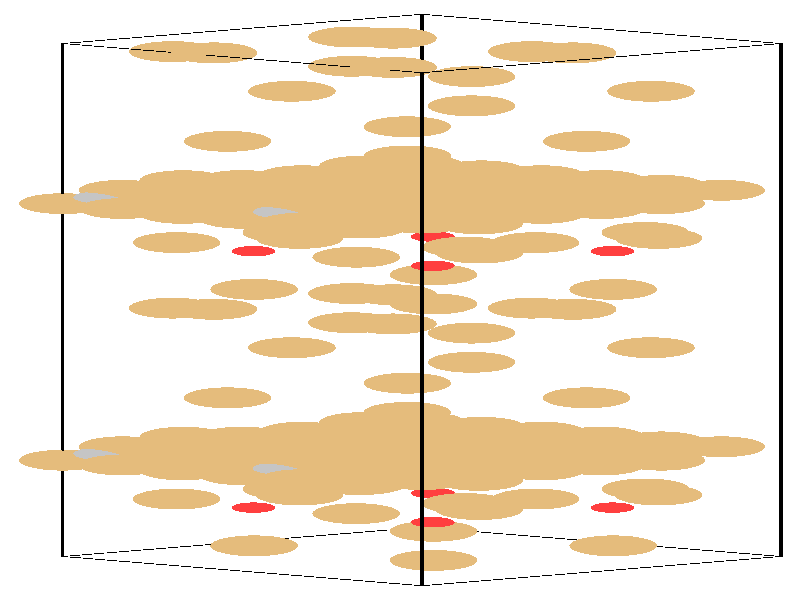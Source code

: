 #include "colors.inc"
#include "finish.inc"

global_settings {assumed_gamma 1 max_trace_level 6}
background {color White}
camera {orthographic
  right -24.13*x up 76.08*y
  direction 1.00*z
  location <0,0,50.00> look_at <0,0,0>}
light_source {<  2.00,   3.00,  40.00> color White
  area_light <0.70, 0, 0>, <0, 0.70, 0>, 3, 3
  adaptive 1 jitter}

#declare simple = finish {phong 0.7}
#declare pale = finish {ambient .5 diffuse .85 roughness .001 specular 0.200 }
#declare intermediate = finish {ambient 0.3 diffuse 0.6 specular 0.10 roughness 0.04 }
#declare vmd = finish {ambient .0 diffuse .65 phong 0.1 phong_size 40. specular 0.500 }
#declare jmol = finish {ambient .2 diffuse .6 specular 1 roughness .001 metallic}
#declare ase2 = finish {ambient 0.05 brilliance 3 diffuse 0.6 metallic specular 0.70 roughness 0.04 reflection 0.15}
#declare ase3 = finish {ambient .15 brilliance 2 diffuse .6 metallic specular 1. roughness .001 reflection .0}
#declare glass = finish {ambient .05 diffuse .3 specular 1. roughness .001}
#declare glass2 = finish {ambient .0 diffuse .3 specular 1. reflection .25 roughness .001}
#declare Rcell = 0.050;
#declare Rbond = 0.100;

#macro atom(LOC, R, COL, TRANS, FIN)
  sphere{LOC, R texture{pigment{color COL transmit TRANS} finish{FIN}}}
#end
#macro constrain(LOC, R, COL, TRANS FIN)
union{torus{R, Rcell rotate 45*z texture{pigment{color COL transmit TRANS} finish{FIN}}}
      torus{R, Rcell rotate -45*z texture{pigment{color COL transmit TRANS} finish{FIN}}}
      translate LOC}
#end

cylinder {<-10.17, -32.52, -33.83>, <  0.66, -36.23, -23.65>, Rcell pigment {Black}}
cylinder {<  0.66, -28.82, -44.00>, < 11.49, -32.52, -33.83>, Rcell pigment {Black}}
cylinder {<  0.66,  36.23, -20.33>, < 11.49,  32.52, -10.15>, Rcell pigment {Black}}
cylinder {<-10.17,  32.52, -10.15>, <  0.66,  28.82,   0.03>, Rcell pigment {Black}}
cylinder {<-10.17, -32.52, -33.83>, <  0.66, -28.82, -44.00>, Rcell pigment {Black}}
cylinder {<  0.66, -36.23, -23.65>, < 11.49, -32.52, -33.83>, Rcell pigment {Black}}
cylinder {<  0.66,  28.82,   0.03>, < 11.49,  32.52, -10.15>, Rcell pigment {Black}}
cylinder {<-10.17,  32.52, -10.15>, <  0.66,  36.23, -20.33>, Rcell pigment {Black}}
cylinder {<-10.17, -32.52, -33.83>, <-10.17,  32.52, -10.15>, Rcell pigment {Black}}
cylinder {<  0.66, -36.23, -23.65>, <  0.66,  28.82,   0.03>, Rcell pigment {Black}}
cylinder {< 11.49, -32.52, -33.83>, < 11.49,  32.52, -10.15>, Rcell pigment {Black}}
cylinder {<  0.66, -28.82, -44.00>, <  0.66,  36.23, -20.33>, Rcell pigment {Black}}
atom(<-10.17, -20.31, -29.38>, 1.32, rgb <0.78, 0.50, 0.20>, 0.0, ase3) // #0 
atom(< -8.37, -20.92, -27.68>, 1.32, rgb <0.78, 0.50, 0.20>, 0.0, ase3) // #1 
atom(< -6.56, -21.54, -25.99>, 1.32, rgb <0.78, 0.50, 0.20>, 0.0, ase3) // #2 
atom(< -8.37, -19.69, -31.08>, 1.32, rgb <0.78, 0.50, 0.20>, 0.0, ase3) // #3 
atom(< -6.56, -20.31, -29.38>, 1.32, rgb <0.78, 0.50, 0.20>, 0.0, ase3) // #4 
atom(< -4.76, -20.92, -27.68>, 1.32, rgb <0.78, 0.50, 0.20>, 0.0, ase3) // #5 
atom(< -6.56, -19.07, -32.77>, 1.32, rgb <0.78, 0.50, 0.20>, 0.0, ase3) // #6 
atom(< -4.76, -19.69, -31.08>, 1.32, rgb <0.78, 0.50, 0.20>, 0.0, ase3) // #7 
atom(< -2.95, -20.31, -29.38>, 1.32, rgb <0.78, 0.50, 0.20>, 0.0, ase3) // #8 
atom(< -8.37, -18.61, -28.76>, 1.32, rgb <0.78, 0.50, 0.20>, 0.0, ase3) // #9 
atom(< -6.56, -19.23, -27.07>, 1.32, rgb <0.78, 0.50, 0.20>, 0.0, ase3) // #10 
atom(< -4.76, -19.85, -25.37>, 1.32, rgb <0.78, 0.50, 0.20>, 0.0, ase3) // #11 
atom(< -6.56, -17.99, -30.46>, 1.32, rgb <0.78, 0.50, 0.20>, 0.0, ase3) // #12 
atom(< -4.76, -18.61, -28.76>, 1.32, rgb <0.78, 0.50, 0.20>, 0.0, ase3) // #13 
atom(< -2.95, -19.23, -27.07>, 1.32, rgb <0.78, 0.50, 0.20>, 0.0, ase3) // #14 
atom(< -4.76, -17.38, -32.15>, 1.32, rgb <0.78, 0.50, 0.20>, 0.0, ase3) // #15 
atom(< -2.95, -17.99, -30.46>, 1.32, rgb <0.78, 0.50, 0.20>, 0.0, ase3) // #16 
atom(< -1.14, -18.61, -28.76>, 1.32, rgb <0.78, 0.50, 0.20>, 0.0, ase3) // #17 
atom(<  4.29, -17.40, -28.27>, 1.32, rgb <0.78, 0.50, 0.20>, 0.0, ase3) // #18 
atom(<  1.01,  -0.50, -16.94>, 1.32, rgb <0.78, 0.50, 0.20>, 0.0, ase3) // #19 
atom(<  5.63, -12.40, -26.49>, 1.32, rgb <0.78, 0.50, 0.20>, 0.0, ase3) // #20 
atom(< -3.26,  -6.05, -25.49>, 1.32, rgb <0.78, 0.50, 0.20>, 0.0, ase3) // #21 
atom(<  7.80,   7.81, -21.57>, 1.32, rgb <0.78, 0.50, 0.20>, 0.0, ase3) // #22 
atom(< -3.43,   8.56, -15.22>, 1.32, rgb <0.78, 0.50, 0.20>, 0.0, ase3) // #23 
atom(< -0.21,   0.67, -24.23>, 1.32, rgb <0.78, 0.50, 0.20>, 0.0, ase3) // #24 
atom(< -1.32,   5.43, -16.64>, 1.32, rgb <0.78, 0.50, 0.20>, 0.0, ase3) // #25 
atom(< -1.45,  -2.88, -18.40>, 1.32, rgb <0.78, 0.50, 0.20>, 0.0, ase3) // #26 
atom(<  6.41,   6.19, -19.25>, 0.66, rgb <1.00, 0.05, 0.05>, 0.0, ase3) // #27 
atom(< -3.68, -17.65, -33.41>, 0.76, rgb <0.56, 0.56, 0.56>, 0.0, ase3) // #28 
atom(<-10.17,  12.22, -17.54>, 1.32, rgb <0.78, 0.50, 0.20>, 0.0, ase3) // #29 
atom(< -8.37,  11.60, -15.85>, 1.32, rgb <0.78, 0.50, 0.20>, 0.0, ase3) // #30 
atom(< -6.56,  10.98, -14.15>, 1.32, rgb <0.78, 0.50, 0.20>, 0.0, ase3) // #31 
atom(< -8.37,  12.83, -19.24>, 1.32, rgb <0.78, 0.50, 0.20>, 0.0, ase3) // #32 
atom(< -6.56,  12.22, -17.54>, 1.32, rgb <0.78, 0.50, 0.20>, 0.0, ase3) // #33 
atom(< -4.76,  11.60, -15.85>, 1.32, rgb <0.78, 0.50, 0.20>, 0.0, ase3) // #34 
atom(< -6.56,  13.45, -20.93>, 1.32, rgb <0.78, 0.50, 0.20>, 0.0, ase3) // #35 
atom(< -4.76,  12.83, -19.24>, 1.32, rgb <0.78, 0.50, 0.20>, 0.0, ase3) // #36 
atom(< -2.95,  12.22, -17.54>, 1.32, rgb <0.78, 0.50, 0.20>, 0.0, ase3) // #37 
atom(< -8.37,  13.91, -16.92>, 1.32, rgb <0.78, 0.50, 0.20>, 0.0, ase3) // #38 
atom(< -6.56,  13.29, -15.23>, 1.32, rgb <0.78, 0.50, 0.20>, 0.0, ase3) // #39 
atom(< -4.76,  12.68, -13.53>, 1.32, rgb <0.78, 0.50, 0.20>, 0.0, ase3) // #40 
atom(< -6.56,  14.53, -18.62>, 1.32, rgb <0.78, 0.50, 0.20>, 0.0, ase3) // #41 
atom(< -4.76,  13.91, -16.92>, 1.32, rgb <0.78, 0.50, 0.20>, 0.0, ase3) // #42 
atom(< -2.95,  13.29, -15.23>, 1.32, rgb <0.78, 0.50, 0.20>, 0.0, ase3) // #43 
atom(< -4.76,  15.15, -20.32>, 1.32, rgb <0.78, 0.50, 0.20>, 0.0, ase3) // #44 
atom(< -2.95,  14.53, -18.62>, 1.32, rgb <0.78, 0.50, 0.20>, 0.0, ase3) // #45 
atom(< -1.14,  13.91, -16.92>, 1.32, rgb <0.78, 0.50, 0.20>, 0.0, ase3) // #46 
atom(<  4.29,  15.13, -16.44>, 1.32, rgb <0.78, 0.50, 0.20>, 0.0, ase3) // #47 
atom(<  1.01, -33.02, -28.78>, 1.32, rgb <0.78, 0.50, 0.20>, 0.0, ase3) // #48 
atom(<  5.63,  20.12, -14.66>, 1.32, rgb <0.78, 0.50, 0.20>, 0.0, ase3) // #49 
atom(< -3.26,  26.47, -13.66>, 1.32, rgb <0.78, 0.50, 0.20>, 0.0, ase3) // #50 
atom(<  7.80, -24.72, -33.41>, 1.32, rgb <0.78, 0.50, 0.20>, 0.0, ase3) // #51 
atom(< -3.43, -23.96, -27.06>, 1.32, rgb <0.78, 0.50, 0.20>, 0.0, ase3) // #52 
atom(< -0.21,  33.20, -12.39>, 1.32, rgb <0.78, 0.50, 0.20>, 0.0, ase3) // #53 
atom(< -1.32, -27.09, -28.48>, 1.32, rgb <0.78, 0.50, 0.20>, 0.0, ase3) // #54 
atom(< -1.45,  29.64,  -6.56>, 1.32, rgb <0.78, 0.50, 0.20>, 0.0, ase3) // #55 
atom(<  6.41, -26.33, -31.09>, 0.66, rgb <1.00, 0.05, 0.05>, 0.0, ase3) // #56 
atom(< -3.68,  14.87, -21.57>, 0.76, rgb <0.56, 0.56, 0.56>, 0.0, ase3) // #57 
atom(< -4.76, -18.45, -34.47>, 1.32, rgb <0.78, 0.50, 0.20>, 0.0, ase3) // #58 
atom(< -2.95, -19.07, -32.77>, 1.32, rgb <0.78, 0.50, 0.20>, 0.0, ase3) // #59 
atom(< -1.15, -19.69, -31.08>, 1.32, rgb <0.78, 0.50, 0.20>, 0.0, ase3) // #60 
atom(< -2.95, -17.84, -36.16>, 1.32, rgb <0.78, 0.50, 0.20>, 0.0, ase3) // #61 
atom(< -1.15, -18.45, -34.47>, 1.32, rgb <0.78, 0.50, 0.20>, 0.0, ase3) // #62 
atom(<  0.66, -19.07, -32.77>, 1.32, rgb <0.78, 0.50, 0.20>, 0.0, ase3) // #63 
atom(< -1.15, -17.22, -37.86>, 1.32, rgb <0.78, 0.50, 0.20>, 0.0, ase3) // #64 
atom(<  0.66, -17.84, -36.16>, 1.32, rgb <0.78, 0.50, 0.20>, 0.0, ase3) // #65 
atom(<  2.46, -18.45, -34.47>, 1.32, rgb <0.78, 0.50, 0.20>, 0.0, ase3) // #66 
atom(< -2.95, -16.76, -33.85>, 1.32, rgb <0.78, 0.50, 0.20>, 0.0, ase3) // #67 
atom(< -1.15, -17.38, -32.15>, 1.32, rgb <0.78, 0.50, 0.20>, 0.0, ase3) // #68 
atom(<  0.66, -17.99, -30.46>, 1.32, rgb <0.78, 0.50, 0.20>, 0.0, ase3) // #69 
atom(< -1.15, -16.14, -35.55>, 1.32, rgb <0.78, 0.50, 0.20>, 0.0, ase3) // #70 
atom(<  0.66, -16.76, -33.85>, 1.32, rgb <0.78, 0.50, 0.20>, 0.0, ase3) // #71 
atom(<  2.46, -17.38, -32.15>, 1.32, rgb <0.78, 0.50, 0.20>, 0.0, ase3) // #72 
atom(<  0.66, -15.52, -37.24>, 1.32, rgb <0.78, 0.50, 0.20>, 0.0, ase3) // #73 
atom(<  2.46, -16.14, -35.55>, 1.32, rgb <0.78, 0.50, 0.20>, 0.0, ase3) // #74 
atom(<  4.27, -16.76, -33.85>, 1.32, rgb <0.78, 0.50, 0.20>, 0.0, ase3) // #75 
atom(< -1.12, -19.25, -23.19>, 1.32, rgb <0.78, 0.50, 0.20>, 0.0, ase3) // #76 
atom(<  6.43,   1.35, -22.03>, 1.32, rgb <0.78, 0.50, 0.20>, 0.0, ase3) // #77 
atom(<  0.22, -14.25, -21.40>, 1.32, rgb <0.78, 0.50, 0.20>, 0.0, ase3) // #78 
atom(<  2.16,  -4.20, -30.58>, 1.32, rgb <0.78, 0.50, 0.20>, 0.0, ase3) // #79 
atom(<  2.39,   5.95, -16.48>, 1.32, rgb <0.78, 0.50, 0.20>, 0.0, ase3) // #80 
atom(<  1.98,  10.42, -20.31>, 1.32, rgb <0.78, 0.50, 0.20>, 0.0, ase3) // #81 
atom(< -5.62,  -1.18, -19.14>, 1.32, rgb <0.78, 0.50, 0.20>, 0.0, ase3) // #82 
atom(<  4.09,   7.28, -21.73>, 1.32, rgb <0.78, 0.50, 0.20>, 0.0, ase3) // #83 
atom(<  3.97,  -1.03, -23.49>, 1.32, rgb <0.78, 0.50, 0.20>, 0.0, ase3) // #84 
atom(<  0.99,   4.34, -14.16>, 0.66, rgb <1.00, 0.05, 0.05>, 0.0, ase3) // #85 
atom(< -9.09, -19.50, -28.32>, 0.76, rgb <0.56, 0.56, 0.56>, 0.0, ase3) // #86 
atom(< -4.76,  14.07, -22.63>, 1.32, rgb <0.78, 0.50, 0.20>, 0.0, ase3) // #87 
atom(< -2.95,  13.45, -20.93>, 1.32, rgb <0.78, 0.50, 0.20>, 0.0, ase3) // #88 
atom(< -1.15,  12.83, -19.24>, 1.32, rgb <0.78, 0.50, 0.20>, 0.0, ase3) // #89 
atom(< -2.95,  14.69, -24.33>, 1.32, rgb <0.78, 0.50, 0.20>, 0.0, ase3) // #90 
atom(< -1.15,  14.07, -22.63>, 1.32, rgb <0.78, 0.50, 0.20>, 0.0, ase3) // #91 
atom(<  0.66,  13.45, -20.93>, 1.32, rgb <0.78, 0.50, 0.20>, 0.0, ase3) // #92 
atom(< -1.15,  15.30, -26.02>, 1.32, rgb <0.78, 0.50, 0.20>, 0.0, ase3) // #93 
atom(<  0.66,  14.69, -24.33>, 1.32, rgb <0.78, 0.50, 0.20>, 0.0, ase3) // #94 
atom(<  2.46,  14.07, -22.63>, 1.32, rgb <0.78, 0.50, 0.20>, 0.0, ase3) // #95 
atom(< -2.95,  15.76, -22.01>, 1.32, rgb <0.78, 0.50, 0.20>, 0.0, ase3) // #96 
atom(< -1.15,  15.15, -20.32>, 1.32, rgb <0.78, 0.50, 0.20>, 0.0, ase3) // #97 
atom(<  0.66,  14.53, -18.62>, 1.32, rgb <0.78, 0.50, 0.20>, 0.0, ase3) // #98 
atom(< -1.15,  16.38, -23.71>, 1.32, rgb <0.78, 0.50, 0.20>, 0.0, ase3) // #99 
atom(<  0.66,  15.76, -22.01>, 1.32, rgb <0.78, 0.50, 0.20>, 0.0, ase3) // #100 
atom(<  2.46,  15.15, -20.32>, 1.32, rgb <0.78, 0.50, 0.20>, 0.0, ase3) // #101 
atom(<  0.66,  17.00, -25.41>, 1.32, rgb <0.78, 0.50, 0.20>, 0.0, ase3) // #102 
atom(<  2.46,  16.38, -23.71>, 1.32, rgb <0.78, 0.50, 0.20>, 0.0, ase3) // #103 
atom(<  4.27,  15.76, -22.01>, 1.32, rgb <0.78, 0.50, 0.20>, 0.0, ase3) // #104 
atom(< -1.12,  13.27, -11.35>, 1.32, rgb <0.78, 0.50, 0.20>, 0.0, ase3) // #105 
atom(<  6.43, -31.17, -33.87>, 1.32, rgb <0.78, 0.50, 0.20>, 0.0, ase3) // #106 
atom(<  0.22,  18.27,  -9.57>, 1.32, rgb <0.78, 0.50, 0.20>, 0.0, ase3) // #107 
atom(<  2.16,  28.33, -18.74>, 1.32, rgb <0.78, 0.50, 0.20>, 0.0, ase3) // #108 
atom(<  2.39, -26.57, -28.32>, 1.32, rgb <0.78, 0.50, 0.20>, 0.0, ase3) // #109 
atom(<  1.98, -22.11, -32.15>, 1.32, rgb <0.78, 0.50, 0.20>, 0.0, ase3) // #110 
atom(< -5.62,  31.34,  -7.30>, 1.32, rgb <0.78, 0.50, 0.20>, 0.0, ase3) // #111 
atom(<  4.09, -25.24, -33.56>, 1.32, rgb <0.78, 0.50, 0.20>, 0.0, ase3) // #112 
atom(<  3.97,  31.50, -11.65>, 1.32, rgb <0.78, 0.50, 0.20>, 0.0, ase3) // #113 
atom(<  0.99, -28.18, -26.00>, 0.66, rgb <1.00, 0.05, 0.05>, 0.0, ase3) // #114 
atom(< -9.09,  13.02, -16.48>, 0.76, rgb <0.56, 0.56, 0.56>, 0.0, ase3) // #115 
atom(< -4.76, -22.16, -24.29>, 1.32, rgb <0.78, 0.50, 0.20>, 0.0, ase3) // #116 
atom(< -2.95, -22.78, -22.59>, 1.32, rgb <0.78, 0.50, 0.20>, 0.0, ase3) // #117 
atom(< -1.14, -23.39, -20.90>, 1.32, rgb <0.78, 0.50, 0.20>, 0.0, ase3) // #118 
atom(< -2.95, -21.54, -25.99>, 1.32, rgb <0.78, 0.50, 0.20>, 0.0, ase3) // #119 
atom(< -1.15, -22.16, -24.29>, 1.32, rgb <0.78, 0.50, 0.20>, 0.0, ase3) // #120 
atom(<  0.66, -22.78, -22.59>, 1.32, rgb <0.78, 0.50, 0.20>, 0.0, ase3) // #121 
atom(< -1.15, -20.92, -27.68>, 1.32, rgb <0.78, 0.50, 0.20>, 0.0, ase3) // #122 
atom(<  0.66, -21.54, -25.99>, 1.32, rgb <0.78, 0.50, 0.20>, 0.0, ase3) // #123 
atom(<  2.46, -22.16, -24.29>, 1.32, rgb <0.78, 0.50, 0.20>, 0.0, ase3) // #124 
atom(< -2.95, -20.46, -23.67>, 1.32, rgb <0.78, 0.50, 0.20>, 0.0, ase3) // #125 
atom(< -1.15, -21.08, -21.98>, 1.32, rgb <0.78, 0.50, 0.20>, 0.0, ase3) // #126 
atom(<  0.66, -21.70, -20.28>, 1.32, rgb <0.78, 0.50, 0.20>, 0.0, ase3) // #127 
atom(< -1.15, -19.85, -25.37>, 1.32, rgb <0.78, 0.50, 0.20>, 0.0, ase3) // #128 
atom(<  0.66, -20.46, -23.67>, 1.32, rgb <0.78, 0.50, 0.20>, 0.0, ase3) // #129 
atom(<  2.46, -21.08, -21.98>, 1.32, rgb <0.78, 0.50, 0.20>, 0.0, ase3) // #130 
atom(<  0.66, -19.23, -27.07>, 1.32, rgb <0.78, 0.50, 0.20>, 0.0, ase3) // #131 
atom(<  2.46, -19.85, -25.37>, 1.32, rgb <0.78, 0.50, 0.20>, 0.0, ase3) // #132 
atom(<  4.27, -20.46, -23.67>, 1.32, rgb <0.78, 0.50, 0.20>, 0.0, ase3) // #133 
atom(< -1.12, -15.54, -33.36>, 1.32, rgb <0.78, 0.50, 0.20>, 0.0, ase3) // #134 
atom(< -4.40,   1.35, -22.03>, 1.32, rgb <0.78, 0.50, 0.20>, 0.0, ase3) // #135 
atom(<  0.22, -10.55, -31.58>, 1.32, rgb <0.78, 0.50, 0.20>, 0.0, ase3) // #136 
atom(<  2.16,  -7.90, -20.41>, 1.32, rgb <0.78, 0.50, 0.20>, 0.0, ase3) // #137 
atom(<  2.39,   9.66, -26.66>, 1.32, rgb <0.78, 0.50, 0.20>, 0.0, ase3) // #138 
atom(<  1.98,   6.71, -10.13>, 1.32, rgb <0.78, 0.50, 0.20>, 0.0, ase3) // #139 
atom(<  5.21,  -1.18, -19.14>, 1.32, rgb <0.78, 0.50, 0.20>, 0.0, ase3) // #140 
atom(< -6.74,   7.28, -21.73>, 1.32, rgb <0.78, 0.50, 0.20>, 0.0, ase3) // #141 
atom(< -6.86,  -1.03, -23.49>, 1.32, rgb <0.78, 0.50, 0.20>, 0.0, ase3) // #142 
atom(<  0.99,   8.04, -24.34>, 0.66, rgb <1.00, 0.05, 0.05>, 0.0, ase3) // #143 
atom(<  1.74, -19.50, -28.32>, 0.76, rgb <0.56, 0.56, 0.56>, 0.0, ase3) // #144 
atom(< -4.76,  10.36, -12.45>, 1.32, rgb <0.78, 0.50, 0.20>, 0.0, ase3) // #145 
atom(< -2.95,   9.75, -10.76>, 1.32, rgb <0.78, 0.50, 0.20>, 0.0, ase3) // #146 
atom(< -1.14,   9.13,  -9.06>, 1.32, rgb <0.78, 0.50, 0.20>, 0.0, ase3) // #147 
atom(< -2.95,  10.98, -14.15>, 1.32, rgb <0.78, 0.50, 0.20>, 0.0, ase3) // #148 
atom(< -1.15,  10.36, -12.45>, 1.32, rgb <0.78, 0.50, 0.20>, 0.0, ase3) // #149 
atom(<  0.66,   9.75, -10.76>, 1.32, rgb <0.78, 0.50, 0.20>, 0.0, ase3) // #150 
atom(< -1.15,  11.60, -15.85>, 1.32, rgb <0.78, 0.50, 0.20>, 0.0, ase3) // #151 
atom(<  0.66,  10.98, -14.15>, 1.32, rgb <0.78, 0.50, 0.20>, 0.0, ase3) // #152 
atom(<  2.46,  10.36, -12.45>, 1.32, rgb <0.78, 0.50, 0.20>, 0.0, ase3) // #153 
atom(< -2.95,  12.06, -11.84>, 1.32, rgb <0.78, 0.50, 0.20>, 0.0, ase3) // #154 
atom(< -1.15,  11.44, -10.14>, 1.32, rgb <0.78, 0.50, 0.20>, 0.0, ase3) // #155 
atom(<  0.66,  10.83,  -8.44>, 1.32, rgb <0.78, 0.50, 0.20>, 0.0, ase3) // #156 
atom(< -1.15,  12.68, -13.53>, 1.32, rgb <0.78, 0.50, 0.20>, 0.0, ase3) // #157 
atom(<  0.66,  12.06, -11.84>, 1.32, rgb <0.78, 0.50, 0.20>, 0.0, ase3) // #158 
atom(<  2.46,  11.44, -10.14>, 1.32, rgb <0.78, 0.50, 0.20>, 0.0, ase3) // #159 
atom(<  0.66,  13.29, -15.23>, 1.32, rgb <0.78, 0.50, 0.20>, 0.0, ase3) // #160 
atom(<  2.46,  12.68, -13.53>, 1.32, rgb <0.78, 0.50, 0.20>, 0.0, ase3) // #161 
atom(<  4.27,  12.06, -11.84>, 1.32, rgb <0.78, 0.50, 0.20>, 0.0, ase3) // #162 
atom(< -1.12,  16.98, -21.53>, 1.32, rgb <0.78, 0.50, 0.20>, 0.0, ase3) // #163 
atom(< -4.40, -31.17, -33.87>, 1.32, rgb <0.78, 0.50, 0.20>, 0.0, ase3) // #164 
atom(<  0.22,  21.97, -19.74>, 1.32, rgb <0.78, 0.50, 0.20>, 0.0, ase3) // #165 
atom(<  2.16,  24.62,  -8.57>, 1.32, rgb <0.78, 0.50, 0.20>, 0.0, ase3) // #166 
atom(<  2.39, -22.87, -38.50>, 1.32, rgb <0.78, 0.50, 0.20>, 0.0, ase3) // #167 
atom(<  1.98, -25.81, -21.97>, 1.32, rgb <0.78, 0.50, 0.20>, 0.0, ase3) // #168 
atom(<  5.21,  31.34,  -7.30>, 1.32, rgb <0.78, 0.50, 0.20>, 0.0, ase3) // #169 
atom(< -6.74, -25.24, -33.56>, 1.32, rgb <0.78, 0.50, 0.20>, 0.0, ase3) // #170 
atom(< -6.86,  31.50, -11.65>, 1.32, rgb <0.78, 0.50, 0.20>, 0.0, ase3) // #171 
atom(<  0.99, -24.48, -36.18>, 0.66, rgb <1.00, 0.05, 0.05>, 0.0, ase3) // #172 
atom(<  1.74,  13.02, -16.48>, 0.76, rgb <0.56, 0.56, 0.56>, 0.0, ase3) // #173 
atom(<  0.66, -20.31, -29.38>, 1.32, rgb <0.78, 0.50, 0.20>, 0.0, ase3) // #174 
atom(<  2.46, -20.92, -27.68>, 1.32, rgb <0.78, 0.50, 0.20>, 0.0, ase3) // #175 
atom(<  4.27, -21.54, -25.99>, 1.32, rgb <0.78, 0.50, 0.20>, 0.0, ase3) // #176 
atom(<  2.46, -19.69, -31.08>, 1.32, rgb <0.78, 0.50, 0.20>, 0.0, ase3) // #177 
atom(<  4.27, -20.31, -29.38>, 1.32, rgb <0.78, 0.50, 0.20>, 0.0, ase3) // #178 
atom(<  6.07, -20.92, -27.68>, 1.32, rgb <0.78, 0.50, 0.20>, 0.0, ase3) // #179 
atom(<  4.27, -19.07, -32.77>, 1.32, rgb <0.78, 0.50, 0.20>, 0.0, ase3) // #180 
atom(<  6.07, -19.69, -31.08>, 1.32, rgb <0.78, 0.50, 0.20>, 0.0, ase3) // #181 
atom(<  7.88, -20.31, -29.38>, 1.32, rgb <0.78, 0.50, 0.20>, 0.0, ase3) // #182 
atom(<  2.46, -18.61, -28.76>, 1.32, rgb <0.78, 0.50, 0.20>, 0.0, ase3) // #183 
atom(<  4.27, -19.23, -27.07>, 1.32, rgb <0.78, 0.50, 0.20>, 0.0, ase3) // #184 
atom(<  6.07, -19.85, -25.37>, 1.32, rgb <0.78, 0.50, 0.20>, 0.0, ase3) // #185 
atom(<  4.27, -17.99, -30.46>, 1.32, rgb <0.78, 0.50, 0.20>, 0.0, ase3) // #186 
atom(<  6.07, -18.61, -28.76>, 1.32, rgb <0.78, 0.50, 0.20>, 0.0, ase3) // #187 
atom(<  7.88, -19.23, -27.07>, 1.32, rgb <0.78, 0.50, 0.20>, 0.0, ase3) // #188 
atom(<  6.07, -17.38, -32.15>, 1.32, rgb <0.78, 0.50, 0.20>, 0.0, ase3) // #189 
atom(<  7.88, -17.99, -30.46>, 1.32, rgb <0.78, 0.50, 0.20>, 0.0, ase3) // #190 
atom(<  9.69, -18.61, -28.76>, 1.32, rgb <0.78, 0.50, 0.20>, 0.0, ase3) // #191 
atom(< -6.54, -17.40, -28.27>, 1.32, rgb <0.78, 0.50, 0.20>, 0.0, ase3) // #192 
atom(<  1.01,   3.21, -27.12>, 1.32, rgb <0.78, 0.50, 0.20>, 0.0, ase3) // #193 
atom(< -5.20, -12.40, -26.49>, 1.32, rgb <0.78, 0.50, 0.20>, 0.0, ase3) // #194 
atom(<  7.57,  -6.05, -25.49>, 1.32, rgb <0.78, 0.50, 0.20>, 0.0, ase3) // #195 
atom(< -3.03,   7.81, -21.57>, 1.32, rgb <0.78, 0.50, 0.20>, 0.0, ase3) // #196 
atom(<  7.40,   8.56, -15.22>, 1.32, rgb <0.78, 0.50, 0.20>, 0.0, ase3) // #197 
atom(< -0.21,  -3.03, -14.05>, 1.32, rgb <0.78, 0.50, 0.20>, 0.0, ase3) // #198 
atom(< -1.32,   9.14, -26.81>, 1.32, rgb <0.78, 0.50, 0.20>, 0.0, ase3) // #199 
atom(< -1.45,   0.82, -28.58>, 1.32, rgb <0.78, 0.50, 0.20>, 0.0, ase3) // #200 
atom(< -4.42,   6.19, -19.25>, 0.66, rgb <1.00, 0.05, 0.05>, 0.0, ase3) // #201 
atom(< -3.68, -21.36, -23.23>, 0.76, rgb <0.56, 0.56, 0.56>, 0.0, ase3) // #202 
atom(<  0.66,  12.22, -17.54>, 1.32, rgb <0.78, 0.50, 0.20>, 0.0, ase3) // #203 
atom(<  2.46,  11.60, -15.85>, 1.32, rgb <0.78, 0.50, 0.20>, 0.0, ase3) // #204 
atom(<  4.27,  10.98, -14.15>, 1.32, rgb <0.78, 0.50, 0.20>, 0.0, ase3) // #205 
atom(<  2.46,  12.83, -19.24>, 1.32, rgb <0.78, 0.50, 0.20>, 0.0, ase3) // #206 
atom(<  4.27,  12.22, -17.54>, 1.32, rgb <0.78, 0.50, 0.20>, 0.0, ase3) // #207 
atom(<  6.07,  11.60, -15.85>, 1.32, rgb <0.78, 0.50, 0.20>, 0.0, ase3) // #208 
atom(<  4.27,  13.45, -20.93>, 1.32, rgb <0.78, 0.50, 0.20>, 0.0, ase3) // #209 
atom(<  6.07,  12.83, -19.24>, 1.32, rgb <0.78, 0.50, 0.20>, 0.0, ase3) // #210 
atom(<  7.88,  12.22, -17.54>, 1.32, rgb <0.78, 0.50, 0.20>, 0.0, ase3) // #211 
atom(<  2.46,  13.91, -16.92>, 1.32, rgb <0.78, 0.50, 0.20>, 0.0, ase3) // #212 
atom(<  4.27,  13.29, -15.23>, 1.32, rgb <0.78, 0.50, 0.20>, 0.0, ase3) // #213 
atom(<  6.07,  12.68, -13.53>, 1.32, rgb <0.78, 0.50, 0.20>, 0.0, ase3) // #214 
atom(<  4.27,  14.53, -18.62>, 1.32, rgb <0.78, 0.50, 0.20>, 0.0, ase3) // #215 
atom(<  6.07,  13.91, -16.92>, 1.32, rgb <0.78, 0.50, 0.20>, 0.0, ase3) // #216 
atom(<  7.88,  13.29, -15.23>, 1.32, rgb <0.78, 0.50, 0.20>, 0.0, ase3) // #217 
atom(<  6.07,  15.15, -20.32>, 1.32, rgb <0.78, 0.50, 0.20>, 0.0, ase3) // #218 
atom(<  7.88,  14.53, -18.62>, 1.32, rgb <0.78, 0.50, 0.20>, 0.0, ase3) // #219 
atom(<  9.69,  13.91, -16.92>, 1.32, rgb <0.78, 0.50, 0.20>, 0.0, ase3) // #220 
atom(< -6.54,  15.13, -16.44>, 1.32, rgb <0.78, 0.50, 0.20>, 0.0, ase3) // #221 
atom(<  1.01, -29.32, -38.95>, 1.32, rgb <0.78, 0.50, 0.20>, 0.0, ase3) // #222 
atom(< -5.20,  20.12, -14.66>, 1.32, rgb <0.78, 0.50, 0.20>, 0.0, ase3) // #223 
atom(<  7.57,  26.47, -13.66>, 1.32, rgb <0.78, 0.50, 0.20>, 0.0, ase3) // #224 
atom(< -3.03, -24.72, -33.41>, 1.32, rgb <0.78, 0.50, 0.20>, 0.0, ase3) // #225 
atom(<  7.40, -23.96, -27.06>, 1.32, rgb <0.78, 0.50, 0.20>, 0.0, ase3) // #226 
atom(< -0.21,  29.49,  -2.21>, 1.32, rgb <0.78, 0.50, 0.20>, 0.0, ase3) // #227 
atom(< -1.32, -23.39, -38.65>, 1.32, rgb <0.78, 0.50, 0.20>, 0.0, ase3) // #228 
atom(< -1.45,  33.35, -16.74>, 1.32, rgb <0.78, 0.50, 0.20>, 0.0, ase3) // #229 
atom(< -4.42, -26.33, -31.09>, 0.66, rgb <1.00, 0.05, 0.05>, 0.0, ase3) // #230 
atom(< -3.68,  11.17, -11.40>, 0.76, rgb <0.56, 0.56, 0.56>, 0.0, ase3) // #231 
